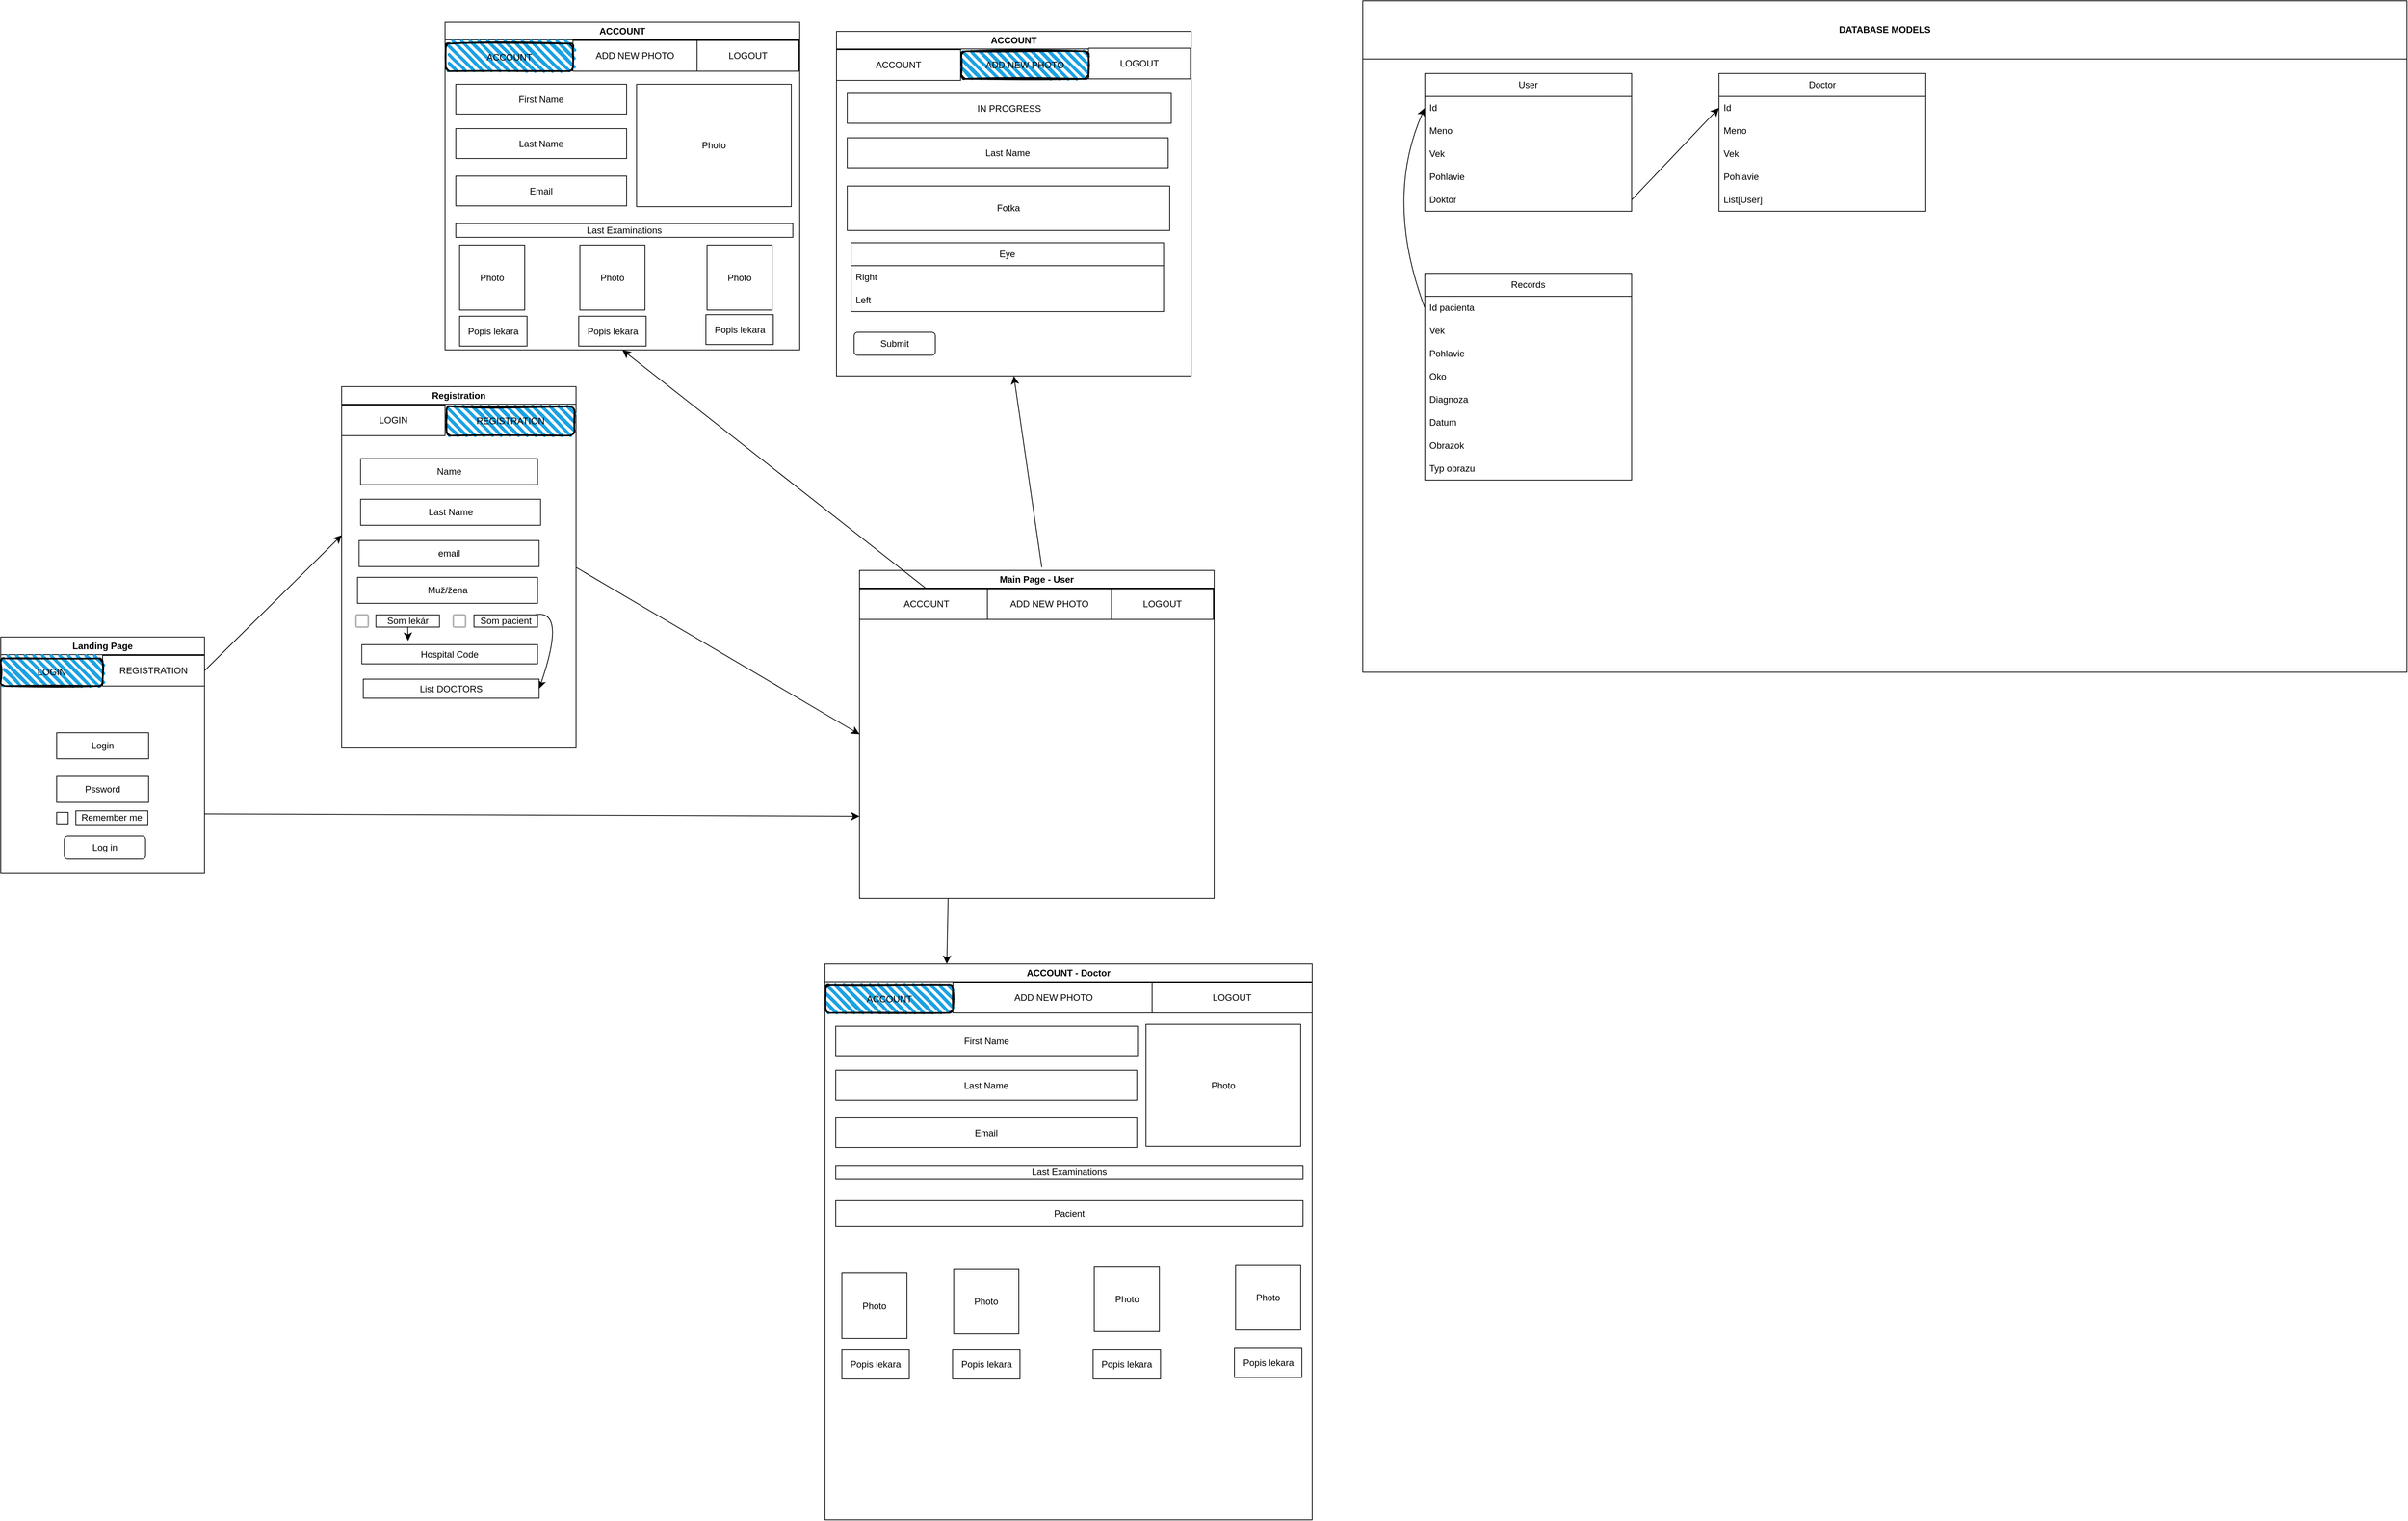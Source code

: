 <mxfile version="26.0.11">
  <diagram name="Page-1" id="BEc6kAbHwH9U9NhsOMXL">
    <mxGraphModel dx="3949" dy="3251" grid="0" gridSize="10" guides="1" tooltips="1" connect="1" arrows="1" fold="1" page="0" pageScale="1" pageWidth="827" pageHeight="1169" math="0" shadow="0">
      <root>
        <mxCell id="0" />
        <mxCell id="1" parent="0" />
        <mxCell id="PBJPdmsZD0r-LH1kTSB6-49" style="edgeStyle=none;curved=1;rounded=0;orthogonalLoop=1;jettySize=auto;html=1;exitX=1;exitY=0.75;exitDx=0;exitDy=0;entryX=0;entryY=0.75;entryDx=0;entryDy=0;fontSize=12;startSize=8;endSize=8;" edge="1" parent="1" source="PBJPdmsZD0r-LH1kTSB6-2" target="PBJPdmsZD0r-LH1kTSB6-38">
          <mxGeometry relative="1" as="geometry" />
        </mxCell>
        <mxCell id="PBJPdmsZD0r-LH1kTSB6-2" value="Landing Page" style="swimlane;whiteSpace=wrap;html=1;" vertex="1" parent="1">
          <mxGeometry x="-96" y="-987" width="266" height="308" as="geometry" />
        </mxCell>
        <mxCell id="PBJPdmsZD0r-LH1kTSB6-3" value="Login" style="whiteSpace=wrap;html=1;" vertex="1" parent="PBJPdmsZD0r-LH1kTSB6-2">
          <mxGeometry x="73" y="125" width="120" height="34" as="geometry" />
        </mxCell>
        <mxCell id="PBJPdmsZD0r-LH1kTSB6-4" value="Pssword" style="whiteSpace=wrap;html=1;" vertex="1" parent="PBJPdmsZD0r-LH1kTSB6-2">
          <mxGeometry x="73" y="182" width="120" height="34" as="geometry" />
        </mxCell>
        <mxCell id="PBJPdmsZD0r-LH1kTSB6-6" value="REGISTRATION" style="rounded=0;whiteSpace=wrap;html=1;" vertex="1" parent="PBJPdmsZD0r-LH1kTSB6-2">
          <mxGeometry x="133" y="24" width="133" height="40" as="geometry" />
        </mxCell>
        <mxCell id="PBJPdmsZD0r-LH1kTSB6-7" value="" style="whiteSpace=wrap;html=1;" vertex="1" parent="PBJPdmsZD0r-LH1kTSB6-2">
          <mxGeometry x="73" y="229" width="15" height="15" as="geometry" />
        </mxCell>
        <mxCell id="PBJPdmsZD0r-LH1kTSB6-8" value="Remember me" style="whiteSpace=wrap;html=1;" vertex="1" parent="PBJPdmsZD0r-LH1kTSB6-2">
          <mxGeometry x="98" y="227" width="94" height="18" as="geometry" />
        </mxCell>
        <mxCell id="PBJPdmsZD0r-LH1kTSB6-57" value="LOGIN" style="rounded=1;whiteSpace=wrap;html=1;strokeWidth=2;fillWeight=4;hachureGap=8;hachureAngle=45;fillColor=#1ba1e2;sketch=1;" vertex="1" parent="PBJPdmsZD0r-LH1kTSB6-2">
          <mxGeometry y="28" width="133" height="36" as="geometry" />
        </mxCell>
        <mxCell id="PBJPdmsZD0r-LH1kTSB6-129" value="Log in" style="rounded=1;whiteSpace=wrap;html=1;" vertex="1" parent="PBJPdmsZD0r-LH1kTSB6-2">
          <mxGeometry x="83" y="260" width="106" height="30" as="geometry" />
        </mxCell>
        <mxCell id="PBJPdmsZD0r-LH1kTSB6-9" value="" style="endArrow=classic;html=1;rounded=0;fontSize=12;startSize=8;endSize=8;curved=1;exitX=1;exitY=0.5;exitDx=0;exitDy=0;" edge="1" parent="1" source="PBJPdmsZD0r-LH1kTSB6-6">
          <mxGeometry width="50" height="50" relative="1" as="geometry">
            <mxPoint x="273" y="-987" as="sourcePoint" />
            <mxPoint x="349" y="-1120" as="targetPoint" />
          </mxGeometry>
        </mxCell>
        <mxCell id="PBJPdmsZD0r-LH1kTSB6-10" value="Registration" style="swimlane;whiteSpace=wrap;html=1;" vertex="1" parent="1">
          <mxGeometry x="349" y="-1314" width="306" height="472" as="geometry" />
        </mxCell>
        <mxCell id="PBJPdmsZD0r-LH1kTSB6-11" value="Name" style="whiteSpace=wrap;html=1;" vertex="1" parent="PBJPdmsZD0r-LH1kTSB6-10">
          <mxGeometry x="24.75" y="94" width="231" height="34" as="geometry" />
        </mxCell>
        <mxCell id="PBJPdmsZD0r-LH1kTSB6-12" value="Last Name" style="whiteSpace=wrap;html=1;" vertex="1" parent="PBJPdmsZD0r-LH1kTSB6-10">
          <mxGeometry x="24.75" y="147" width="235" height="34" as="geometry" />
        </mxCell>
        <mxCell id="PBJPdmsZD0r-LH1kTSB6-13" value="LOGIN" style="rounded=0;whiteSpace=wrap;html=1;" vertex="1" parent="PBJPdmsZD0r-LH1kTSB6-10">
          <mxGeometry y="24" width="135" height="40" as="geometry" />
        </mxCell>
        <mxCell id="PBJPdmsZD0r-LH1kTSB6-17" value="email" style="whiteSpace=wrap;html=1;" vertex="1" parent="PBJPdmsZD0r-LH1kTSB6-10">
          <mxGeometry x="22.75" y="201" width="235" height="34" as="geometry" />
        </mxCell>
        <mxCell id="PBJPdmsZD0r-LH1kTSB6-34" value="" style="dashed=0;labelPosition=right;align=left;shape=mxgraph.gmdl.checkbox;strokeColor=#B0B0B0;fillColor=none;strokeWidth=2;aspect=fixed;sketch=0;html=1;" vertex="1" parent="PBJPdmsZD0r-LH1kTSB6-10">
          <mxGeometry x="18.75" y="298" width="16" height="16" as="geometry" />
        </mxCell>
        <mxCell id="PBJPdmsZD0r-LH1kTSB6-35" value="Som lekár" style="whiteSpace=wrap;html=1;" vertex="1" parent="PBJPdmsZD0r-LH1kTSB6-10">
          <mxGeometry x="44.75" y="298" width="83" height="16" as="geometry" />
        </mxCell>
        <mxCell id="PBJPdmsZD0r-LH1kTSB6-36" value="" style="endArrow=classic;html=1;rounded=0;fontSize=12;startSize=8;endSize=8;curved=1;exitX=0.5;exitY=1;exitDx=0;exitDy=0;" edge="1" parent="PBJPdmsZD0r-LH1kTSB6-10" source="PBJPdmsZD0r-LH1kTSB6-35">
          <mxGeometry width="50" height="50" relative="1" as="geometry">
            <mxPoint x="127.75" y="397" as="sourcePoint" />
            <mxPoint x="86.75" y="332" as="targetPoint" />
          </mxGeometry>
        </mxCell>
        <mxCell id="PBJPdmsZD0r-LH1kTSB6-37" value="Hospital Code" style="rounded=0;whiteSpace=wrap;html=1;" vertex="1" parent="PBJPdmsZD0r-LH1kTSB6-10">
          <mxGeometry x="26.25" y="337" width="229.5" height="25" as="geometry" />
        </mxCell>
        <mxCell id="PBJPdmsZD0r-LH1kTSB6-58" value="REGISTRATION" style="rounded=1;whiteSpace=wrap;html=1;strokeWidth=2;fillWeight=4;hachureGap=8;hachureAngle=45;fillColor=#1ba1e2;sketch=1;" vertex="1" parent="PBJPdmsZD0r-LH1kTSB6-10">
          <mxGeometry x="137" y="26" width="167" height="38" as="geometry" />
        </mxCell>
        <mxCell id="PBJPdmsZD0r-LH1kTSB6-78" value="" style="dashed=0;labelPosition=right;align=left;shape=mxgraph.gmdl.checkbox;strokeColor=#B0B0B0;fillColor=none;strokeWidth=2;aspect=fixed;sketch=0;html=1;" vertex="1" parent="PBJPdmsZD0r-LH1kTSB6-10">
          <mxGeometry x="145.75" y="298" width="16" height="16" as="geometry" />
        </mxCell>
        <mxCell id="PBJPdmsZD0r-LH1kTSB6-82" style="edgeStyle=none;curved=1;rounded=0;orthogonalLoop=1;jettySize=auto;html=1;entryX=1;entryY=0.5;entryDx=0;entryDy=0;fontSize=12;startSize=8;endSize=8;" edge="1" parent="PBJPdmsZD0r-LH1kTSB6-10" source="PBJPdmsZD0r-LH1kTSB6-80" target="PBJPdmsZD0r-LH1kTSB6-81">
          <mxGeometry relative="1" as="geometry">
            <Array as="points">
              <mxPoint x="294" y="289" />
            </Array>
          </mxGeometry>
        </mxCell>
        <mxCell id="PBJPdmsZD0r-LH1kTSB6-80" value="Som pacient" style="whiteSpace=wrap;html=1;" vertex="1" parent="PBJPdmsZD0r-LH1kTSB6-10">
          <mxGeometry x="172.75" y="298" width="83" height="16" as="geometry" />
        </mxCell>
        <mxCell id="PBJPdmsZD0r-LH1kTSB6-81" value="List DOCTORS" style="rounded=0;whiteSpace=wrap;html=1;" vertex="1" parent="PBJPdmsZD0r-LH1kTSB6-10">
          <mxGeometry x="28.25" y="382" width="229.5" height="25" as="geometry" />
        </mxCell>
        <mxCell id="PBJPdmsZD0r-LH1kTSB6-165" value="Muž/žena" style="whiteSpace=wrap;html=1;" vertex="1" parent="PBJPdmsZD0r-LH1kTSB6-10">
          <mxGeometry x="20.75" y="249" width="235" height="34" as="geometry" />
        </mxCell>
        <mxCell id="PBJPdmsZD0r-LH1kTSB6-133" style="edgeStyle=none;curved=1;rounded=0;orthogonalLoop=1;jettySize=auto;html=1;exitX=0.25;exitY=1;exitDx=0;exitDy=0;entryX=0.25;entryY=0;entryDx=0;entryDy=0;fontSize=12;startSize=8;endSize=8;" edge="1" parent="1" source="PBJPdmsZD0r-LH1kTSB6-38" target="PBJPdmsZD0r-LH1kTSB6-104">
          <mxGeometry relative="1" as="geometry" />
        </mxCell>
        <mxCell id="PBJPdmsZD0r-LH1kTSB6-38" value="Main Page - User" style="swimlane;whiteSpace=wrap;html=1;" vertex="1" parent="1">
          <mxGeometry x="1025" y="-1074" width="463" height="428" as="geometry" />
        </mxCell>
        <mxCell id="PBJPdmsZD0r-LH1kTSB6-41" value="ACCOUNT" style="rounded=0;whiteSpace=wrap;html=1;" vertex="1" parent="PBJPdmsZD0r-LH1kTSB6-38">
          <mxGeometry y="24" width="175" height="40" as="geometry" />
        </mxCell>
        <mxCell id="PBJPdmsZD0r-LH1kTSB6-42" value="ADD NEW PHOTO" style="rounded=0;whiteSpace=wrap;html=1;" vertex="1" parent="PBJPdmsZD0r-LH1kTSB6-38">
          <mxGeometry x="167" y="24" width="162" height="40" as="geometry" />
        </mxCell>
        <mxCell id="PBJPdmsZD0r-LH1kTSB6-50" value="LOGOUT" style="rounded=0;whiteSpace=wrap;html=1;" vertex="1" parent="PBJPdmsZD0r-LH1kTSB6-38">
          <mxGeometry x="329" y="24" width="133" height="40" as="geometry" />
        </mxCell>
        <mxCell id="PBJPdmsZD0r-LH1kTSB6-48" value="" style="endArrow=classic;html=1;rounded=0;fontSize=12;startSize=8;endSize=8;curved=1;entryX=0;entryY=0.5;entryDx=0;entryDy=0;exitX=1;exitY=0.5;exitDx=0;exitDy=0;" edge="1" parent="1" source="PBJPdmsZD0r-LH1kTSB6-10" target="PBJPdmsZD0r-LH1kTSB6-38">
          <mxGeometry width="50" height="50" relative="1" as="geometry">
            <mxPoint x="614" y="-1043" as="sourcePoint" />
            <mxPoint x="1046" y="-797" as="targetPoint" />
          </mxGeometry>
        </mxCell>
        <mxCell id="PBJPdmsZD0r-LH1kTSB6-51" value="ACCOUNT" style="swimlane;whiteSpace=wrap;html=1;" vertex="1" parent="1">
          <mxGeometry x="484" y="-1790" width="463" height="428" as="geometry" />
        </mxCell>
        <mxCell id="PBJPdmsZD0r-LH1kTSB6-53" value="ADD NEW PHOTO" style="rounded=0;whiteSpace=wrap;html=1;" vertex="1" parent="PBJPdmsZD0r-LH1kTSB6-51">
          <mxGeometry x="167" y="24" width="162" height="40" as="geometry" />
        </mxCell>
        <mxCell id="PBJPdmsZD0r-LH1kTSB6-54" value="LOGOUT" style="rounded=0;whiteSpace=wrap;html=1;" vertex="1" parent="PBJPdmsZD0r-LH1kTSB6-51">
          <mxGeometry x="329" y="24" width="133" height="40" as="geometry" />
        </mxCell>
        <mxCell id="PBJPdmsZD0r-LH1kTSB6-56" value="ACCOUNT" style="rounded=1;whiteSpace=wrap;html=1;strokeWidth=2;fillWeight=4;hachureGap=8;hachureAngle=45;fillColor=#1ba1e2;sketch=1;" vertex="1" parent="PBJPdmsZD0r-LH1kTSB6-51">
          <mxGeometry x="1" y="28" width="166" height="36" as="geometry" />
        </mxCell>
        <mxCell id="PBJPdmsZD0r-LH1kTSB6-60" value="First Name" style="rounded=0;whiteSpace=wrap;html=1;" vertex="1" parent="PBJPdmsZD0r-LH1kTSB6-51">
          <mxGeometry x="14" y="81" width="223" height="39" as="geometry" />
        </mxCell>
        <mxCell id="PBJPdmsZD0r-LH1kTSB6-62" value="Last Name" style="rounded=0;whiteSpace=wrap;html=1;" vertex="1" parent="PBJPdmsZD0r-LH1kTSB6-51">
          <mxGeometry x="14" y="139" width="223" height="39" as="geometry" />
        </mxCell>
        <mxCell id="PBJPdmsZD0r-LH1kTSB6-63" value="Email" style="rounded=0;whiteSpace=wrap;html=1;" vertex="1" parent="PBJPdmsZD0r-LH1kTSB6-51">
          <mxGeometry x="14" y="201" width="223" height="39" as="geometry" />
        </mxCell>
        <mxCell id="PBJPdmsZD0r-LH1kTSB6-64" value="Photo" style="rounded=0;whiteSpace=wrap;html=1;" vertex="1" parent="PBJPdmsZD0r-LH1kTSB6-51">
          <mxGeometry x="250" y="81" width="202" height="160" as="geometry" />
        </mxCell>
        <mxCell id="PBJPdmsZD0r-LH1kTSB6-65" value="Last Examinations" style="rounded=0;whiteSpace=wrap;html=1;" vertex="1" parent="PBJPdmsZD0r-LH1kTSB6-51">
          <mxGeometry x="14" y="263" width="440" height="18" as="geometry" />
        </mxCell>
        <mxCell id="PBJPdmsZD0r-LH1kTSB6-83" value="Photo" style="whiteSpace=wrap;html=1;aspect=fixed;" vertex="1" parent="PBJPdmsZD0r-LH1kTSB6-51">
          <mxGeometry x="19" y="291" width="85" height="85" as="geometry" />
        </mxCell>
        <mxCell id="PBJPdmsZD0r-LH1kTSB6-84" value="Popis lekara" style="rounded=0;whiteSpace=wrap;html=1;" vertex="1" parent="PBJPdmsZD0r-LH1kTSB6-51">
          <mxGeometry x="19" y="384" width="88" height="39" as="geometry" />
        </mxCell>
        <mxCell id="PBJPdmsZD0r-LH1kTSB6-85" value="Photo" style="whiteSpace=wrap;html=1;aspect=fixed;" vertex="1" parent="PBJPdmsZD0r-LH1kTSB6-51">
          <mxGeometry x="176" y="291" width="85" height="85" as="geometry" />
        </mxCell>
        <mxCell id="PBJPdmsZD0r-LH1kTSB6-86" value="Popis lekara" style="rounded=0;whiteSpace=wrap;html=1;" vertex="1" parent="PBJPdmsZD0r-LH1kTSB6-51">
          <mxGeometry x="174.5" y="384" width="88" height="39" as="geometry" />
        </mxCell>
        <mxCell id="PBJPdmsZD0r-LH1kTSB6-87" value="Photo" style="whiteSpace=wrap;html=1;aspect=fixed;" vertex="1" parent="PBJPdmsZD0r-LH1kTSB6-51">
          <mxGeometry x="342" y="291" width="85" height="85" as="geometry" />
        </mxCell>
        <mxCell id="PBJPdmsZD0r-LH1kTSB6-89" value="Popis lekara" style="rounded=0;whiteSpace=wrap;html=1;" vertex="1" parent="PBJPdmsZD0r-LH1kTSB6-51">
          <mxGeometry x="340.5" y="382" width="88" height="39" as="geometry" />
        </mxCell>
        <mxCell id="PBJPdmsZD0r-LH1kTSB6-59" value="" style="endArrow=classic;html=1;rounded=0;fontSize=12;startSize=8;endSize=8;curved=1;exitX=0.5;exitY=0;exitDx=0;exitDy=0;entryX=0.5;entryY=1;entryDx=0;entryDy=0;" edge="1" parent="1" source="PBJPdmsZD0r-LH1kTSB6-41" target="PBJPdmsZD0r-LH1kTSB6-51">
          <mxGeometry width="50" height="50" relative="1" as="geometry">
            <mxPoint x="1107" y="-1119" as="sourcePoint" />
            <mxPoint x="1157" y="-1169" as="targetPoint" />
          </mxGeometry>
        </mxCell>
        <mxCell id="PBJPdmsZD0r-LH1kTSB6-68" value="ACCOUNT" style="swimlane;whiteSpace=wrap;html=1;" vertex="1" parent="1">
          <mxGeometry x="995" y="-1778" width="463" height="450" as="geometry" />
        </mxCell>
        <mxCell id="PBJPdmsZD0r-LH1kTSB6-69" value="ACCOUNT" style="rounded=0;whiteSpace=wrap;html=1;" vertex="1" parent="PBJPdmsZD0r-LH1kTSB6-68">
          <mxGeometry y="24" width="162" height="40" as="geometry" />
        </mxCell>
        <mxCell id="PBJPdmsZD0r-LH1kTSB6-70" value="LOGOUT" style="rounded=0;whiteSpace=wrap;html=1;" vertex="1" parent="PBJPdmsZD0r-LH1kTSB6-68">
          <mxGeometry x="329" y="22" width="133" height="40" as="geometry" />
        </mxCell>
        <mxCell id="PBJPdmsZD0r-LH1kTSB6-72" value="IN PROGRESS" style="rounded=0;whiteSpace=wrap;html=1;" vertex="1" parent="PBJPdmsZD0r-LH1kTSB6-68">
          <mxGeometry x="14" y="81" width="423" height="39" as="geometry" />
        </mxCell>
        <mxCell id="PBJPdmsZD0r-LH1kTSB6-73" value="Last Name" style="rounded=0;whiteSpace=wrap;html=1;" vertex="1" parent="PBJPdmsZD0r-LH1kTSB6-68">
          <mxGeometry x="14" y="139" width="419" height="39" as="geometry" />
        </mxCell>
        <mxCell id="PBJPdmsZD0r-LH1kTSB6-71" value="ADD NEW PHOTO" style="rounded=1;whiteSpace=wrap;html=1;strokeWidth=2;fillWeight=4;hachureGap=8;hachureAngle=45;fillColor=#1ba1e2;sketch=1;" vertex="1" parent="PBJPdmsZD0r-LH1kTSB6-68">
          <mxGeometry x="163" y="26" width="166" height="36" as="geometry" />
        </mxCell>
        <mxCell id="PBJPdmsZD0r-LH1kTSB6-90" value="Fotka" style="rounded=0;whiteSpace=wrap;html=1;" vertex="1" parent="PBJPdmsZD0r-LH1kTSB6-68">
          <mxGeometry x="14" y="202" width="421" height="58" as="geometry" />
        </mxCell>
        <mxCell id="PBJPdmsZD0r-LH1kTSB6-91" value="Submit" style="rounded=1;whiteSpace=wrap;html=1;" vertex="1" parent="PBJPdmsZD0r-LH1kTSB6-68">
          <mxGeometry x="23" y="393" width="106" height="30" as="geometry" />
        </mxCell>
        <mxCell id="PBJPdmsZD0r-LH1kTSB6-96" value="Eye" style="swimlane;fontStyle=0;childLayout=stackLayout;horizontal=1;startSize=30;horizontalStack=0;resizeParent=1;resizeParentMax=0;resizeLast=0;collapsible=1;marginBottom=0;whiteSpace=wrap;html=1;" vertex="1" parent="PBJPdmsZD0r-LH1kTSB6-68">
          <mxGeometry x="19" y="276" width="408" height="90" as="geometry" />
        </mxCell>
        <mxCell id="PBJPdmsZD0r-LH1kTSB6-97" value="Right" style="text;strokeColor=none;fillColor=none;align=left;verticalAlign=middle;spacingLeft=4;spacingRight=4;overflow=hidden;points=[[0,0.5],[1,0.5]];portConstraint=eastwest;rotatable=0;whiteSpace=wrap;html=1;" vertex="1" parent="PBJPdmsZD0r-LH1kTSB6-96">
          <mxGeometry y="30" width="408" height="30" as="geometry" />
        </mxCell>
        <mxCell id="PBJPdmsZD0r-LH1kTSB6-98" value="Left" style="text;strokeColor=none;fillColor=none;align=left;verticalAlign=middle;spacingLeft=4;spacingRight=4;overflow=hidden;points=[[0,0.5],[1,0.5]];portConstraint=eastwest;rotatable=0;whiteSpace=wrap;html=1;" vertex="1" parent="PBJPdmsZD0r-LH1kTSB6-96">
          <mxGeometry y="60" width="408" height="30" as="geometry" />
        </mxCell>
        <mxCell id="PBJPdmsZD0r-LH1kTSB6-67" style="edgeStyle=none;curved=1;rounded=0;orthogonalLoop=1;jettySize=auto;html=1;fontSize=12;startSize=8;endSize=8;entryX=0.5;entryY=1;entryDx=0;entryDy=0;" edge="1" parent="1" target="PBJPdmsZD0r-LH1kTSB6-68">
          <mxGeometry relative="1" as="geometry">
            <mxPoint x="1335" y="-1322" as="targetPoint" />
            <mxPoint x="1263" y="-1078" as="sourcePoint" />
          </mxGeometry>
        </mxCell>
        <mxCell id="PBJPdmsZD0r-LH1kTSB6-104" value="ACCOUNT - Doctor" style="swimlane;whiteSpace=wrap;html=1;" vertex="1" parent="1">
          <mxGeometry x="980" y="-560" width="636" height="726" as="geometry" />
        </mxCell>
        <mxCell id="PBJPdmsZD0r-LH1kTSB6-105" value="ADD NEW PHOTO" style="rounded=0;whiteSpace=wrap;html=1;" vertex="1" parent="PBJPdmsZD0r-LH1kTSB6-104">
          <mxGeometry x="167" y="24" width="263" height="40" as="geometry" />
        </mxCell>
        <mxCell id="PBJPdmsZD0r-LH1kTSB6-106" value="LOGOUT" style="rounded=0;whiteSpace=wrap;html=1;" vertex="1" parent="PBJPdmsZD0r-LH1kTSB6-104">
          <mxGeometry x="427" y="24" width="209" height="40" as="geometry" />
        </mxCell>
        <mxCell id="PBJPdmsZD0r-LH1kTSB6-107" value="ACCOUNT" style="rounded=1;whiteSpace=wrap;html=1;strokeWidth=2;fillWeight=4;hachureGap=8;hachureAngle=45;fillColor=#1ba1e2;sketch=1;" vertex="1" parent="PBJPdmsZD0r-LH1kTSB6-104">
          <mxGeometry x="1" y="28" width="166" height="36" as="geometry" />
        </mxCell>
        <mxCell id="PBJPdmsZD0r-LH1kTSB6-108" value="First Name" style="rounded=0;whiteSpace=wrap;html=1;" vertex="1" parent="PBJPdmsZD0r-LH1kTSB6-104">
          <mxGeometry x="14" y="81" width="394" height="39" as="geometry" />
        </mxCell>
        <mxCell id="PBJPdmsZD0r-LH1kTSB6-109" value="Last Name" style="rounded=0;whiteSpace=wrap;html=1;" vertex="1" parent="PBJPdmsZD0r-LH1kTSB6-104">
          <mxGeometry x="14" y="139" width="393" height="39" as="geometry" />
        </mxCell>
        <mxCell id="PBJPdmsZD0r-LH1kTSB6-110" value="Email" style="rounded=0;whiteSpace=wrap;html=1;" vertex="1" parent="PBJPdmsZD0r-LH1kTSB6-104">
          <mxGeometry x="14" y="201" width="393" height="39" as="geometry" />
        </mxCell>
        <mxCell id="PBJPdmsZD0r-LH1kTSB6-111" value="Photo" style="rounded=0;whiteSpace=wrap;html=1;" vertex="1" parent="PBJPdmsZD0r-LH1kTSB6-104">
          <mxGeometry x="419" y="78.5" width="202" height="160" as="geometry" />
        </mxCell>
        <mxCell id="PBJPdmsZD0r-LH1kTSB6-112" value="Last Examinations" style="rounded=0;whiteSpace=wrap;html=1;" vertex="1" parent="PBJPdmsZD0r-LH1kTSB6-104">
          <mxGeometry x="14" y="263" width="610" height="18" as="geometry" />
        </mxCell>
        <mxCell id="PBJPdmsZD0r-LH1kTSB6-113" value="Photo" style="whiteSpace=wrap;html=1;aspect=fixed;" vertex="1" parent="PBJPdmsZD0r-LH1kTSB6-104">
          <mxGeometry x="22" y="404" width="85" height="85" as="geometry" />
        </mxCell>
        <mxCell id="PBJPdmsZD0r-LH1kTSB6-114" value="Popis lekara" style="rounded=0;whiteSpace=wrap;html=1;" vertex="1" parent="PBJPdmsZD0r-LH1kTSB6-104">
          <mxGeometry x="22" y="503" width="88" height="39" as="geometry" />
        </mxCell>
        <mxCell id="PBJPdmsZD0r-LH1kTSB6-115" value="Photo" style="whiteSpace=wrap;html=1;aspect=fixed;" vertex="1" parent="PBJPdmsZD0r-LH1kTSB6-104">
          <mxGeometry x="168" y="398" width="85" height="85" as="geometry" />
        </mxCell>
        <mxCell id="PBJPdmsZD0r-LH1kTSB6-116" value="Popis lekara" style="rounded=0;whiteSpace=wrap;html=1;" vertex="1" parent="PBJPdmsZD0r-LH1kTSB6-104">
          <mxGeometry x="166.5" y="503" width="88" height="39" as="geometry" />
        </mxCell>
        <mxCell id="PBJPdmsZD0r-LH1kTSB6-117" value="Photo" style="whiteSpace=wrap;html=1;aspect=fixed;" vertex="1" parent="PBJPdmsZD0r-LH1kTSB6-104">
          <mxGeometry x="536" y="393" width="85" height="85" as="geometry" />
        </mxCell>
        <mxCell id="PBJPdmsZD0r-LH1kTSB6-118" value="Popis lekara" style="rounded=0;whiteSpace=wrap;html=1;" vertex="1" parent="PBJPdmsZD0r-LH1kTSB6-104">
          <mxGeometry x="534.5" y="501" width="88" height="39" as="geometry" />
        </mxCell>
        <mxCell id="PBJPdmsZD0r-LH1kTSB6-130" value="Pacient" style="rounded=0;whiteSpace=wrap;html=1;" vertex="1" parent="PBJPdmsZD0r-LH1kTSB6-104">
          <mxGeometry x="14" y="309" width="610" height="34" as="geometry" />
        </mxCell>
        <mxCell id="PBJPdmsZD0r-LH1kTSB6-131" value="Photo" style="whiteSpace=wrap;html=1;aspect=fixed;" vertex="1" parent="PBJPdmsZD0r-LH1kTSB6-104">
          <mxGeometry x="351.5" y="395" width="85" height="85" as="geometry" />
        </mxCell>
        <mxCell id="PBJPdmsZD0r-LH1kTSB6-132" value="Popis lekara" style="rounded=0;whiteSpace=wrap;html=1;" vertex="1" parent="PBJPdmsZD0r-LH1kTSB6-104">
          <mxGeometry x="350" y="503" width="88" height="39" as="geometry" />
        </mxCell>
        <mxCell id="PBJPdmsZD0r-LH1kTSB6-134" value="DATABASE MODELS" style="swimlane;whiteSpace=wrap;html=1;startSize=76;" vertex="1" parent="1">
          <mxGeometry x="1682" y="-1818" width="1363" height="877" as="geometry" />
        </mxCell>
        <mxCell id="PBJPdmsZD0r-LH1kTSB6-136" value="User" style="swimlane;fontStyle=0;childLayout=stackLayout;horizontal=1;startSize=30;horizontalStack=0;resizeParent=1;resizeParentMax=0;resizeLast=0;collapsible=1;marginBottom=0;whiteSpace=wrap;html=1;" vertex="1" parent="PBJPdmsZD0r-LH1kTSB6-134">
          <mxGeometry x="81" y="95" width="270" height="180" as="geometry" />
        </mxCell>
        <mxCell id="PBJPdmsZD0r-LH1kTSB6-137" value="Id" style="text;strokeColor=none;fillColor=none;align=left;verticalAlign=middle;spacingLeft=4;spacingRight=4;overflow=hidden;points=[[0,0.5],[1,0.5]];portConstraint=eastwest;rotatable=0;whiteSpace=wrap;html=1;" vertex="1" parent="PBJPdmsZD0r-LH1kTSB6-136">
          <mxGeometry y="30" width="270" height="30" as="geometry" />
        </mxCell>
        <mxCell id="PBJPdmsZD0r-LH1kTSB6-138" value="Meno" style="text;strokeColor=none;fillColor=none;align=left;verticalAlign=middle;spacingLeft=4;spacingRight=4;overflow=hidden;points=[[0,0.5],[1,0.5]];portConstraint=eastwest;rotatable=0;whiteSpace=wrap;html=1;" vertex="1" parent="PBJPdmsZD0r-LH1kTSB6-136">
          <mxGeometry y="60" width="270" height="30" as="geometry" />
        </mxCell>
        <mxCell id="PBJPdmsZD0r-LH1kTSB6-139" value="Vek" style="text;strokeColor=none;fillColor=none;align=left;verticalAlign=middle;spacingLeft=4;spacingRight=4;overflow=hidden;points=[[0,0.5],[1,0.5]];portConstraint=eastwest;rotatable=0;whiteSpace=wrap;html=1;" vertex="1" parent="PBJPdmsZD0r-LH1kTSB6-136">
          <mxGeometry y="90" width="270" height="30" as="geometry" />
        </mxCell>
        <mxCell id="PBJPdmsZD0r-LH1kTSB6-141" value="Pohlavie" style="text;strokeColor=none;fillColor=none;align=left;verticalAlign=middle;spacingLeft=4;spacingRight=4;overflow=hidden;points=[[0,0.5],[1,0.5]];portConstraint=eastwest;rotatable=0;whiteSpace=wrap;html=1;" vertex="1" parent="PBJPdmsZD0r-LH1kTSB6-136">
          <mxGeometry y="120" width="270" height="30" as="geometry" />
        </mxCell>
        <mxCell id="PBJPdmsZD0r-LH1kTSB6-140" value="Doktor" style="text;strokeColor=none;fillColor=none;align=left;verticalAlign=middle;spacingLeft=4;spacingRight=4;overflow=hidden;points=[[0,0.5],[1,0.5]];portConstraint=eastwest;rotatable=0;whiteSpace=wrap;html=1;" vertex="1" parent="PBJPdmsZD0r-LH1kTSB6-136">
          <mxGeometry y="150" width="270" height="30" as="geometry" />
        </mxCell>
        <mxCell id="PBJPdmsZD0r-LH1kTSB6-142" value="Doctor" style="swimlane;fontStyle=0;childLayout=stackLayout;horizontal=1;startSize=30;horizontalStack=0;resizeParent=1;resizeParentMax=0;resizeLast=0;collapsible=1;marginBottom=0;whiteSpace=wrap;html=1;" vertex="1" parent="PBJPdmsZD0r-LH1kTSB6-134">
          <mxGeometry x="465" y="95" width="270" height="180" as="geometry" />
        </mxCell>
        <mxCell id="PBJPdmsZD0r-LH1kTSB6-143" value="Id" style="text;strokeColor=none;fillColor=none;align=left;verticalAlign=middle;spacingLeft=4;spacingRight=4;overflow=hidden;points=[[0,0.5],[1,0.5]];portConstraint=eastwest;rotatable=0;whiteSpace=wrap;html=1;" vertex="1" parent="PBJPdmsZD0r-LH1kTSB6-142">
          <mxGeometry y="30" width="270" height="30" as="geometry" />
        </mxCell>
        <mxCell id="PBJPdmsZD0r-LH1kTSB6-144" value="Meno" style="text;strokeColor=none;fillColor=none;align=left;verticalAlign=middle;spacingLeft=4;spacingRight=4;overflow=hidden;points=[[0,0.5],[1,0.5]];portConstraint=eastwest;rotatable=0;whiteSpace=wrap;html=1;" vertex="1" parent="PBJPdmsZD0r-LH1kTSB6-142">
          <mxGeometry y="60" width="270" height="30" as="geometry" />
        </mxCell>
        <mxCell id="PBJPdmsZD0r-LH1kTSB6-145" value="Vek" style="text;strokeColor=none;fillColor=none;align=left;verticalAlign=middle;spacingLeft=4;spacingRight=4;overflow=hidden;points=[[0,0.5],[1,0.5]];portConstraint=eastwest;rotatable=0;whiteSpace=wrap;html=1;" vertex="1" parent="PBJPdmsZD0r-LH1kTSB6-142">
          <mxGeometry y="90" width="270" height="30" as="geometry" />
        </mxCell>
        <mxCell id="PBJPdmsZD0r-LH1kTSB6-146" value="Pohlavie" style="text;strokeColor=none;fillColor=none;align=left;verticalAlign=middle;spacingLeft=4;spacingRight=4;overflow=hidden;points=[[0,0.5],[1,0.5]];portConstraint=eastwest;rotatable=0;whiteSpace=wrap;html=1;" vertex="1" parent="PBJPdmsZD0r-LH1kTSB6-142">
          <mxGeometry y="120" width="270" height="30" as="geometry" />
        </mxCell>
        <mxCell id="PBJPdmsZD0r-LH1kTSB6-149" value="List[User]" style="text;strokeColor=none;fillColor=none;align=left;verticalAlign=middle;spacingLeft=4;spacingRight=4;overflow=hidden;points=[[0,0.5],[1,0.5]];portConstraint=eastwest;rotatable=0;whiteSpace=wrap;html=1;" vertex="1" parent="PBJPdmsZD0r-LH1kTSB6-142">
          <mxGeometry y="150" width="270" height="30" as="geometry" />
        </mxCell>
        <mxCell id="PBJPdmsZD0r-LH1kTSB6-150" value="Records" style="swimlane;fontStyle=0;childLayout=stackLayout;horizontal=1;startSize=30;horizontalStack=0;resizeParent=1;resizeParentMax=0;resizeLast=0;collapsible=1;marginBottom=0;whiteSpace=wrap;html=1;" vertex="1" parent="PBJPdmsZD0r-LH1kTSB6-134">
          <mxGeometry x="81" y="356" width="270" height="270" as="geometry" />
        </mxCell>
        <mxCell id="PBJPdmsZD0r-LH1kTSB6-151" value="Id pacienta" style="text;strokeColor=none;fillColor=none;align=left;verticalAlign=middle;spacingLeft=4;spacingRight=4;overflow=hidden;points=[[0,0.5],[1,0.5]];portConstraint=eastwest;rotatable=0;whiteSpace=wrap;html=1;" vertex="1" parent="PBJPdmsZD0r-LH1kTSB6-150">
          <mxGeometry y="30" width="270" height="30" as="geometry" />
        </mxCell>
        <mxCell id="PBJPdmsZD0r-LH1kTSB6-153" value="Vek" style="text;strokeColor=none;fillColor=none;align=left;verticalAlign=middle;spacingLeft=4;spacingRight=4;overflow=hidden;points=[[0,0.5],[1,0.5]];portConstraint=eastwest;rotatable=0;whiteSpace=wrap;html=1;" vertex="1" parent="PBJPdmsZD0r-LH1kTSB6-150">
          <mxGeometry y="60" width="270" height="30" as="geometry" />
        </mxCell>
        <mxCell id="PBJPdmsZD0r-LH1kTSB6-161" value="Pohlavie" style="text;strokeColor=none;fillColor=none;align=left;verticalAlign=middle;spacingLeft=4;spacingRight=4;overflow=hidden;points=[[0,0.5],[1,0.5]];portConstraint=eastwest;rotatable=0;whiteSpace=wrap;html=1;" vertex="1" parent="PBJPdmsZD0r-LH1kTSB6-150">
          <mxGeometry y="90" width="270" height="30" as="geometry" />
        </mxCell>
        <mxCell id="PBJPdmsZD0r-LH1kTSB6-154" value="Oko" style="text;strokeColor=none;fillColor=none;align=left;verticalAlign=middle;spacingLeft=4;spacingRight=4;overflow=hidden;points=[[0,0.5],[1,0.5]];portConstraint=eastwest;rotatable=0;whiteSpace=wrap;html=1;" vertex="1" parent="PBJPdmsZD0r-LH1kTSB6-150">
          <mxGeometry y="120" width="270" height="30" as="geometry" />
        </mxCell>
        <mxCell id="PBJPdmsZD0r-LH1kTSB6-155" value="Diagnoza" style="text;strokeColor=none;fillColor=none;align=left;verticalAlign=middle;spacingLeft=4;spacingRight=4;overflow=hidden;points=[[0,0.5],[1,0.5]];portConstraint=eastwest;rotatable=0;whiteSpace=wrap;html=1;" vertex="1" parent="PBJPdmsZD0r-LH1kTSB6-150">
          <mxGeometry y="150" width="270" height="30" as="geometry" />
        </mxCell>
        <mxCell id="PBJPdmsZD0r-LH1kTSB6-162" value="Datum" style="text;strokeColor=none;fillColor=none;align=left;verticalAlign=middle;spacingLeft=4;spacingRight=4;overflow=hidden;points=[[0,0.5],[1,0.5]];portConstraint=eastwest;rotatable=0;whiteSpace=wrap;html=1;" vertex="1" parent="PBJPdmsZD0r-LH1kTSB6-150">
          <mxGeometry y="180" width="270" height="30" as="geometry" />
        </mxCell>
        <mxCell id="PBJPdmsZD0r-LH1kTSB6-163" value="Obrazok" style="text;strokeColor=none;fillColor=none;align=left;verticalAlign=middle;spacingLeft=4;spacingRight=4;overflow=hidden;points=[[0,0.5],[1,0.5]];portConstraint=eastwest;rotatable=0;whiteSpace=wrap;html=1;" vertex="1" parent="PBJPdmsZD0r-LH1kTSB6-150">
          <mxGeometry y="210" width="270" height="30" as="geometry" />
        </mxCell>
        <mxCell id="PBJPdmsZD0r-LH1kTSB6-164" value="Typ obrazu" style="text;strokeColor=none;fillColor=none;align=left;verticalAlign=middle;spacingLeft=4;spacingRight=4;overflow=hidden;points=[[0,0.5],[1,0.5]];portConstraint=eastwest;rotatable=0;whiteSpace=wrap;html=1;" vertex="1" parent="PBJPdmsZD0r-LH1kTSB6-150">
          <mxGeometry y="240" width="270" height="30" as="geometry" />
        </mxCell>
        <mxCell id="PBJPdmsZD0r-LH1kTSB6-158" style="edgeStyle=none;curved=1;rounded=0;orthogonalLoop=1;jettySize=auto;html=1;exitX=1;exitY=0.5;exitDx=0;exitDy=0;entryX=0;entryY=0.5;entryDx=0;entryDy=0;fontSize=12;startSize=8;endSize=8;" edge="1" parent="PBJPdmsZD0r-LH1kTSB6-134" source="PBJPdmsZD0r-LH1kTSB6-140" target="PBJPdmsZD0r-LH1kTSB6-143">
          <mxGeometry relative="1" as="geometry" />
        </mxCell>
        <mxCell id="PBJPdmsZD0r-LH1kTSB6-160" style="edgeStyle=none;curved=1;rounded=0;orthogonalLoop=1;jettySize=auto;html=1;exitX=0;exitY=0.5;exitDx=0;exitDy=0;entryX=0;entryY=0.5;entryDx=0;entryDy=0;fontSize=12;startSize=8;endSize=8;" edge="1" parent="PBJPdmsZD0r-LH1kTSB6-134" source="PBJPdmsZD0r-LH1kTSB6-151" target="PBJPdmsZD0r-LH1kTSB6-137">
          <mxGeometry relative="1" as="geometry">
            <Array as="points">
              <mxPoint x="28" y="260" />
            </Array>
          </mxGeometry>
        </mxCell>
      </root>
    </mxGraphModel>
  </diagram>
</mxfile>
